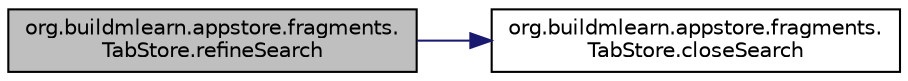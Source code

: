 digraph "org.buildmlearn.appstore.fragments.TabStore.refineSearch"
{
 // INTERACTIVE_SVG=YES
  bgcolor="transparent";
  edge [fontname="Helvetica",fontsize="10",labelfontname="Helvetica",labelfontsize="10"];
  node [fontname="Helvetica",fontsize="10",shape=record];
  rankdir="LR";
  Node1 [label="org.buildmlearn.appstore.fragments.\lTabStore.refineSearch",height=0.2,width=0.4,color="black", fillcolor="grey75", style="filled", fontcolor="black"];
  Node1 -> Node2 [color="midnightblue",fontsize="10",style="solid",fontname="Helvetica"];
  Node2 [label="org.buildmlearn.appstore.fragments.\lTabStore.closeSearch",height=0.2,width=0.4,color="black",URL="$d8/dd4/classorg_1_1buildmlearn_1_1appstore_1_1fragments_1_1_tab_store.html#a9b04ad8cb6754042ab570357d36cc1da",tooltip="This method is called from the Navigation Activity. "];
}
